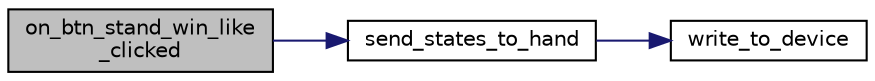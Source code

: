 digraph "on_btn_stand_win_like_clicked"
{
  edge [fontname="Helvetica",fontsize="10",labelfontname="Helvetica",labelfontsize="10"];
  node [fontname="Helvetica",fontsize="10",shape=record];
  rankdir="LR";
  Node108 [label="on_btn_stand_win_like\l_clicked",height=0.2,width=0.4,color="black", fillcolor="grey75", style="filled", fontcolor="black"];
  Node108 -> Node109 [color="midnightblue",fontsize="10",style="solid",fontname="Helvetica"];
  Node109 [label="send_states_to_hand",height=0.2,width=0.4,color="black", fillcolor="white", style="filled",URL="$Hand_8c.html#a4ff7c3b312c4dde8ddb3a6ddf744381e",tooltip="Sends servo target positions to hand. "];
  Node109 -> Node110 [color="midnightblue",fontsize="10",style="solid",fontname="Helvetica"];
  Node110 [label="write_to_device",height=0.2,width=0.4,color="black", fillcolor="white", style="filled",URL="$Hand_8c.html#a978772edaba730e028fd8419ee463264",tooltip="Send data to device. "];
}
